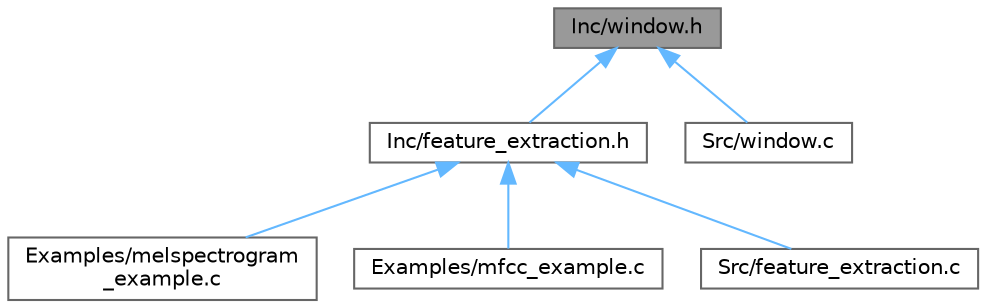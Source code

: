 digraph "Inc/window.h"
{
 // LATEX_PDF_SIZE
  bgcolor="transparent";
  edge [fontname=Helvetica,fontsize=10,labelfontname=Helvetica,labelfontsize=10];
  node [fontname=Helvetica,fontsize=10,shape=box,height=0.2,width=0.4];
  Node1 [id="Node000001",label="Inc/window.h",height=0.2,width=0.4,color="gray40", fillcolor="grey60", style="filled", fontcolor="black",tooltip="Header for window.c module."];
  Node1 -> Node2 [id="edge1_Node000001_Node000002",dir="back",color="steelblue1",style="solid",tooltip=" "];
  Node2 [id="Node000002",label="Inc/feature_extraction.h",height=0.2,width=0.4,color="grey40", fillcolor="white", style="filled",URL="$feature__extraction_8h.html",tooltip="Header for feature_extraction.c module."];
  Node2 -> Node3 [id="edge2_Node000002_Node000003",dir="back",color="steelblue1",style="solid",tooltip=" "];
  Node3 [id="Node000003",label="Examples/melspectrogram\l_example.c",height=0.2,width=0.4,color="grey40", fillcolor="white", style="filled",URL="$melspectrogram__example_8c.html",tooltip="Melspectrogram computation example."];
  Node2 -> Node4 [id="edge3_Node000002_Node000004",dir="back",color="steelblue1",style="solid",tooltip=" "];
  Node4 [id="Node000004",label="Examples/mfcc_example.c",height=0.2,width=0.4,color="grey40", fillcolor="white", style="filled",URL="$mfcc__example_8c.html",tooltip="MFCC computation example."];
  Node2 -> Node5 [id="edge4_Node000002_Node000005",dir="back",color="steelblue1",style="solid",tooltip=" "];
  Node5 [id="Node000005",label="Src/feature_extraction.c",height=0.2,width=0.4,color="grey40", fillcolor="white", style="filled",URL="$feature__extraction_8c.html",tooltip="Spectral feature extraction functions."];
  Node1 -> Node6 [id="edge5_Node000001_Node000006",dir="back",color="steelblue1",style="solid",tooltip=" "];
  Node6 [id="Node000006",label="Src/window.c",height=0.2,width=0.4,color="grey40", fillcolor="white", style="filled",URL="$window_8c.html",tooltip="Window functions generation."];
}
